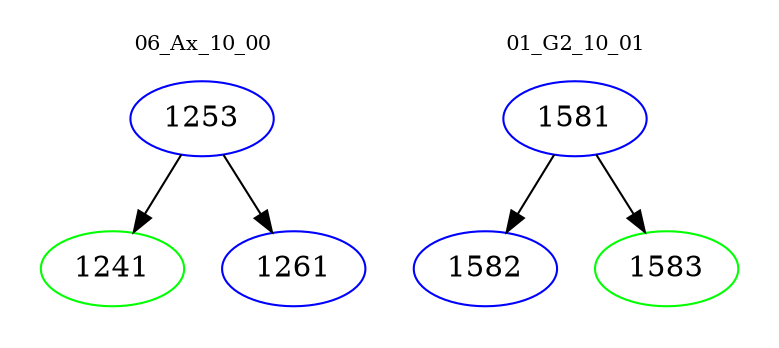 digraph{
subgraph cluster_0 {
color = white
label = "06_Ax_10_00";
fontsize=10;
T0_1253 [label="1253", color="blue"]
T0_1253 -> T0_1241 [color="black"]
T0_1241 [label="1241", color="green"]
T0_1253 -> T0_1261 [color="black"]
T0_1261 [label="1261", color="blue"]
}
subgraph cluster_1 {
color = white
label = "01_G2_10_01";
fontsize=10;
T1_1581 [label="1581", color="blue"]
T1_1581 -> T1_1582 [color="black"]
T1_1582 [label="1582", color="blue"]
T1_1581 -> T1_1583 [color="black"]
T1_1583 [label="1583", color="green"]
}
}
